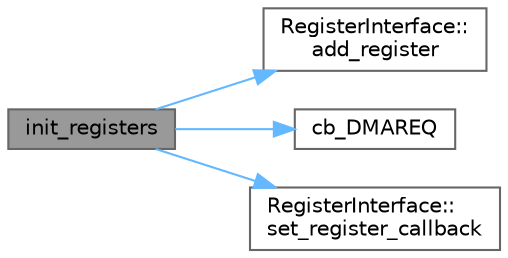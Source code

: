 digraph "init_registers"
{
 // LATEX_PDF_SIZE
  bgcolor="transparent";
  edge [fontname=Helvetica,fontsize=10,labelfontname=Helvetica,labelfontsize=10];
  node [fontname=Helvetica,fontsize=10,shape=box,height=0.2,width=0.4];
  rankdir="LR";
  Node1 [id="Node000001",label="init_registers",height=0.2,width=0.4,color="gray40", fillcolor="grey60", style="filled", fontcolor="black",tooltip=" "];
  Node1 -> Node2 [id="edge4_Node000001_Node000002",color="steelblue1",style="solid",tooltip=" "];
  Node2 [id="Node000002",label="RegisterInterface::\ladd_register",height=0.2,width=0.4,color="grey40", fillcolor="white", style="filled",URL="$class_register_interface.html#a544746f8c38d589652fd7adf41227a47",tooltip=" "];
  Node1 -> Node3 [id="edge5_Node000001_Node000003",color="steelblue1",style="solid",tooltip=" "];
  Node3 [id="Node000003",label="cb_DMAREQ",height=0.2,width=0.4,color="grey40", fillcolor="white", style="filled",URL="$class_d_m_a_c.html#a4b2a77c68a8cf19befd770de34508015",tooltip=" "];
  Node1 -> Node4 [id="edge6_Node000001_Node000004",color="steelblue1",style="solid",tooltip=" "];
  Node4 [id="Node000004",label="RegisterInterface::\lset_register_callback",height=0.2,width=0.4,color="grey40", fillcolor="white", style="filled",URL="$class_register_interface.html#a58b7a47531113e57149c88a61d91830d",tooltip=" "];
}

